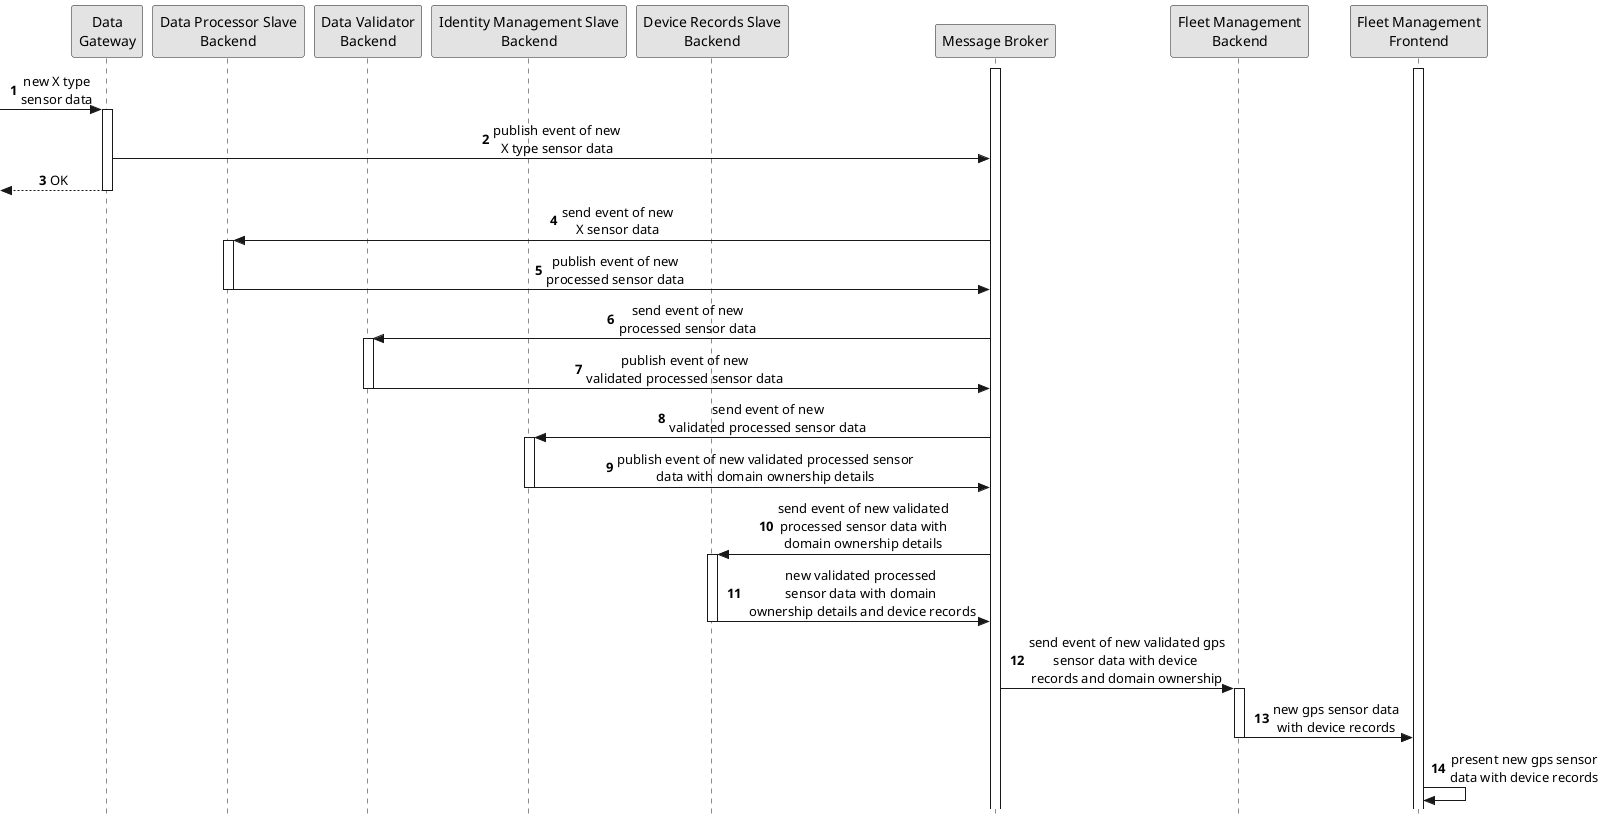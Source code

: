 @startuml process-view-level2-uc01

skinparam Monochrome true
skinparam sequenceMessageAlign center
skinparam style strictuml
hide unlinked

autonumber 1

participant "Data\nGateway" as SDDG
participant "Data Processor Slave\nBackend" as DPSB
participant "Data Validator\nBackend" as DVB
participant "Identity Management Slave\nBackend" as IMB
participant "Device Records Slave\nBackend" as DRSB
participant "Message Broker" as MB
participant "Fleet Management\nBackend" as LTB
participant "Fleet Management\nFrontend" as LTF

activate MB
activate LTF

-> SDDG : new X type\nsensor data
activate SDDG

SDDG -> MB : publish event of new\nX type sensor data

<-- SDDG : OK
deactivate SDDG

MB -> DPSB : send event of new\nX sensor data
activate DPSB

DPSB -> MB : publish event of new\nprocessed sensor data
deactivate DPSB

MB -> DVB : send event of new\nprocessed sensor data
activate DVB

DVB -> MB : publish event of new\nvalidated processed sensor data
deactivate DVB

MB -> IMB : send event of new\nvalidated processed sensor data
activate IMB

IMB -> MB : publish event of new validated processed sensor\ndata with domain ownership details
deactivate IMB

MB -> DRSB : send event of new validated\nprocessed sensor data with\ndomain ownership details
activate DRSB

DRSB -> MB : new validated processed\nsensor data with domain\n ownership details and device records
deactivate DRSB

MB -> LTB : send event of new validated gps\nsensor data with device \nrecords and domain ownership
activate LTB

LTB -> LTF : new gps sensor data\nwith device records
deactivate LTB
LTF -> LTF : present new gps sensor\ndata with device records

@enduml
